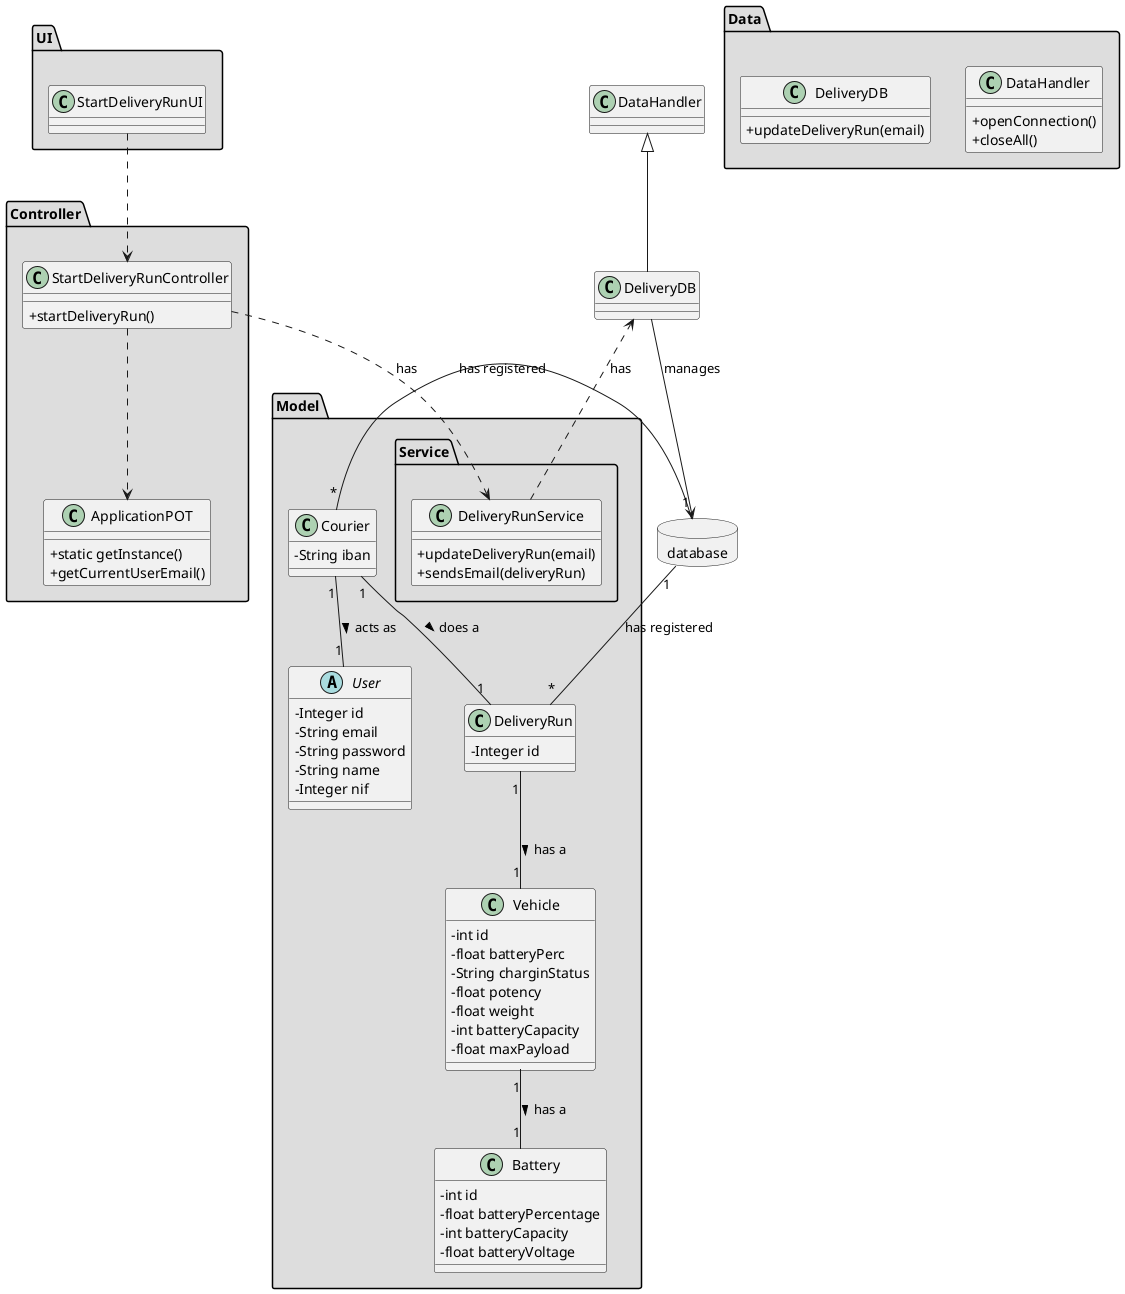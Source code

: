 @startuml
skinparam classAttributeIconSize 0

package "UI" #DDDDDD{
class StartDeliveryRunUI {

}
}
package "Controller" #DDDDDD {
class StartDeliveryRunController{
+startDeliveryRun()
}



class ApplicationPOT
{
  +static getInstance()
  +getCurrentUserEmail()
}
}


package "Model" #DDDDDD {
package "Service" #DDDDDD {
   class DeliveryRunService{
          +updateDeliveryRun(email)
          +sendsEmail(deliveryRun)

      }


 }
}

package "Model" #DDDDDD {
abstract class User{
-Integer id
-String email
-String password
-String name
-Integer nif
}

class Courier {
      -String iban
}



class DeliveryRun{
-Integer id
}

class Vehicle{
  -int id
  -float batteryPerc
  -String charginStatus
  -float potency
  -float weight
  -int batteryCapacity
  -float maxPayload
}

class Battery{
  -int id
  -float batteryPercentage
  -int batteryCapacity
  -float batteryVoltage
}


}


package "Data" #DDDDDD {
class DataHandler{
    +openConnection()
    +closeAll()
}

class DeliveryDB{
 +updateDeliveryRun(email)
  }

}
database database{

}
class DeliveryDB extends DataHandler

StartDeliveryRunController ..> ApplicationPOT
StartDeliveryRunUI ..> StartDeliveryRunController
StartDeliveryRunController ..> DeliveryRunService : has
DeliveryRunService ..> DeliveryDB : has
DeliveryDB --> database : manages

Courier "1" -- "1" User : acts as >
Courier "1" -- "1" DeliveryRun : does a >
Vehicle "1" -- "1" Battery : has a >
DeliveryRun "1" -- "1" Vehicle :  has a >
database "1" -- "*" Courier : has registered
database "1" -- "*" DeliveryRun : has registered

@enduml